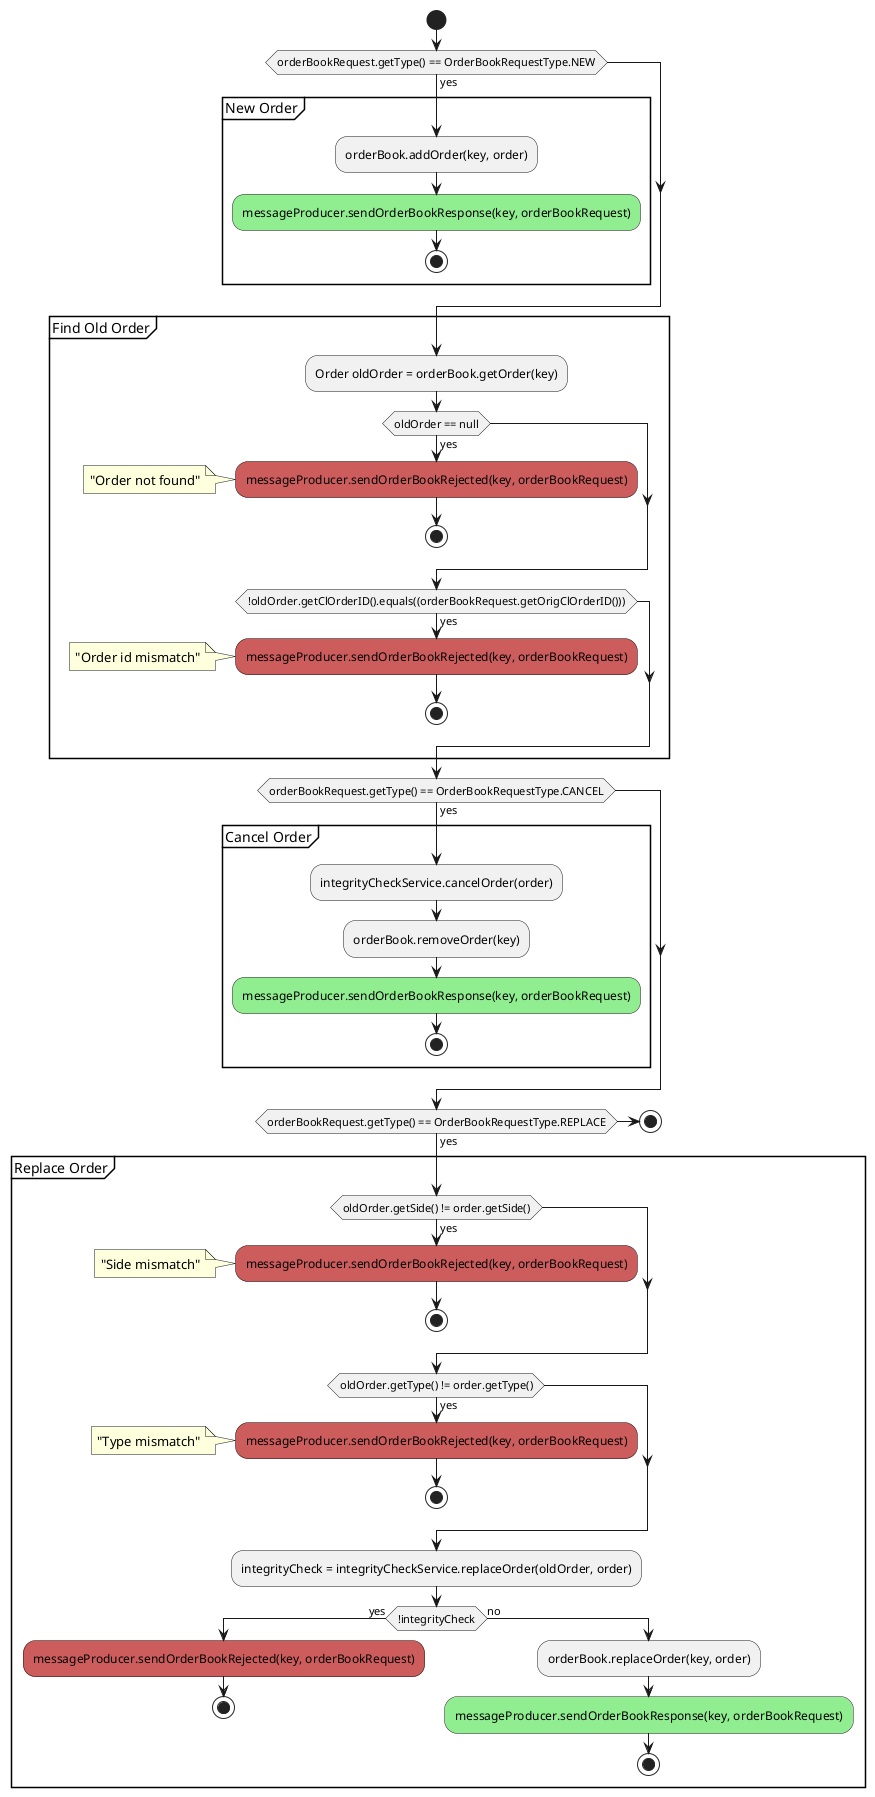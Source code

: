 @startuml order-book

start

if (orderBookRequest.getType() == OrderBookRequestType.NEW) then (yes)
  partition "New Order" {
    :orderBook.addOrder(key, order);
    #lightGreen:messageProducer.sendOrderBookResponse(key, orderBookRequest);
    stop
  }
endif

partition "Find Old Order" {

  :Order oldOrder = orderBook.getOrder(key);
  if (oldOrder == null) then (yes)
    #IndianRed:messageProducer.sendOrderBookRejected(key, orderBookRequest);
    note left
      "Order not found"
    end note
    stop
  endif

  if (!oldOrder.getClOrderID().equals((orderBookRequest.getOrigClOrderID()))) then (yes)
    #IndianRed:messageProducer.sendOrderBookRejected(key, orderBookRequest);
    note left
      "Order id mismatch"
    end note
    stop
  endif
}

if (orderBookRequest.getType() == OrderBookRequestType.CANCEL) then (yes)
  partition "Cancel Order" {
    :integrityCheckService.cancelOrder(order);
    :orderBook.removeOrder(key);
    #LightGreen:messageProducer.sendOrderBookResponse(key, orderBookRequest);
    stop
  }
endif

if (orderBookRequest.getType() == OrderBookRequestType.REPLACE) then (yes)
  partition "Replace Order" {
    if (oldOrder.getSide() != order.getSide()) then (yes)
      #IndianRed:messageProducer.sendOrderBookRejected(key, orderBookRequest);
      note left
        "Side mismatch"
      end note
      stop
    endif

    if (oldOrder.getType() != order.getType()) then (yes)
      #IndianRed:messageProducer.sendOrderBookRejected(key, orderBookRequest);
      note left
        "Type mismatch"
      end note
      stop
    endif

    :integrityCheck = integrityCheckService.replaceOrder(oldOrder, order);
    if (!integrityCheck) then (yes)
      #IndianRed:messageProducer.sendOrderBookRejected(key, orderBookRequest);
      stop
    else (no)
      :orderBook.replaceOrder(key, order);
      #LightGreen:messageProducer.sendOrderBookResponse(key, orderBookRequest);
      stop
    endif
  }
else
  stop
endif



@enduml
